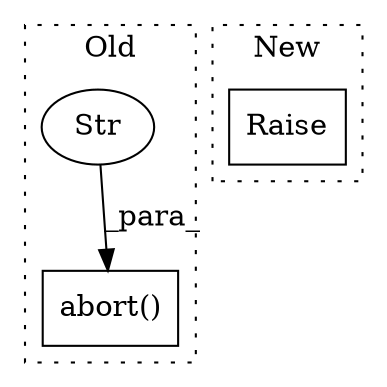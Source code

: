 digraph G {
subgraph cluster0 {
1 [label="abort()" a="75" s="29569,29688" l="30,1" shape="box"];
3 [label="Str" a="66" s="29599" l="89" shape="ellipse"];
label = "Old";
style="dotted";
}
subgraph cluster1 {
2 [label="Raise" a="91" s="29522" l="6" shape="box"];
label = "New";
style="dotted";
}
3 -> 1 [label="_para_"];
}
